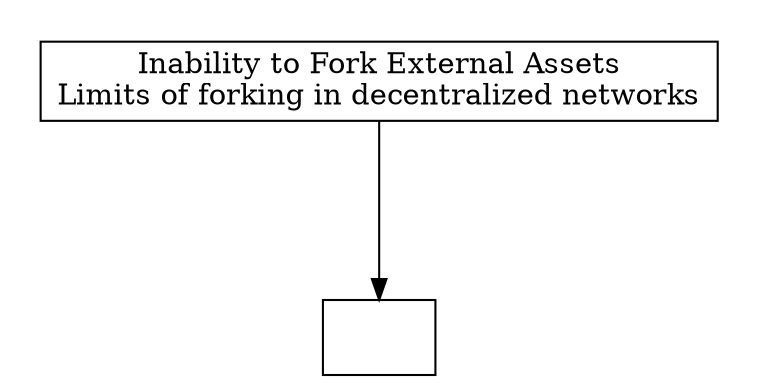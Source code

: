 digraph "" {
	graph [nodesep=0.6,
		rankdir=TB,
		ranksep=1.2
	];
	node [label="\N",
		shape=box
	];
	subgraph cluster_predecessors {
		graph [rank=max,
			style=invis
		];
		"Inability to Fork External Assets"	[label="Inability to Fork External Assets\nLimits of forking in decentralized networks"];
	}
	"Control as Liability"	[label=""];
	"Inability to Fork External Assets" -> "Control as Liability";
}
